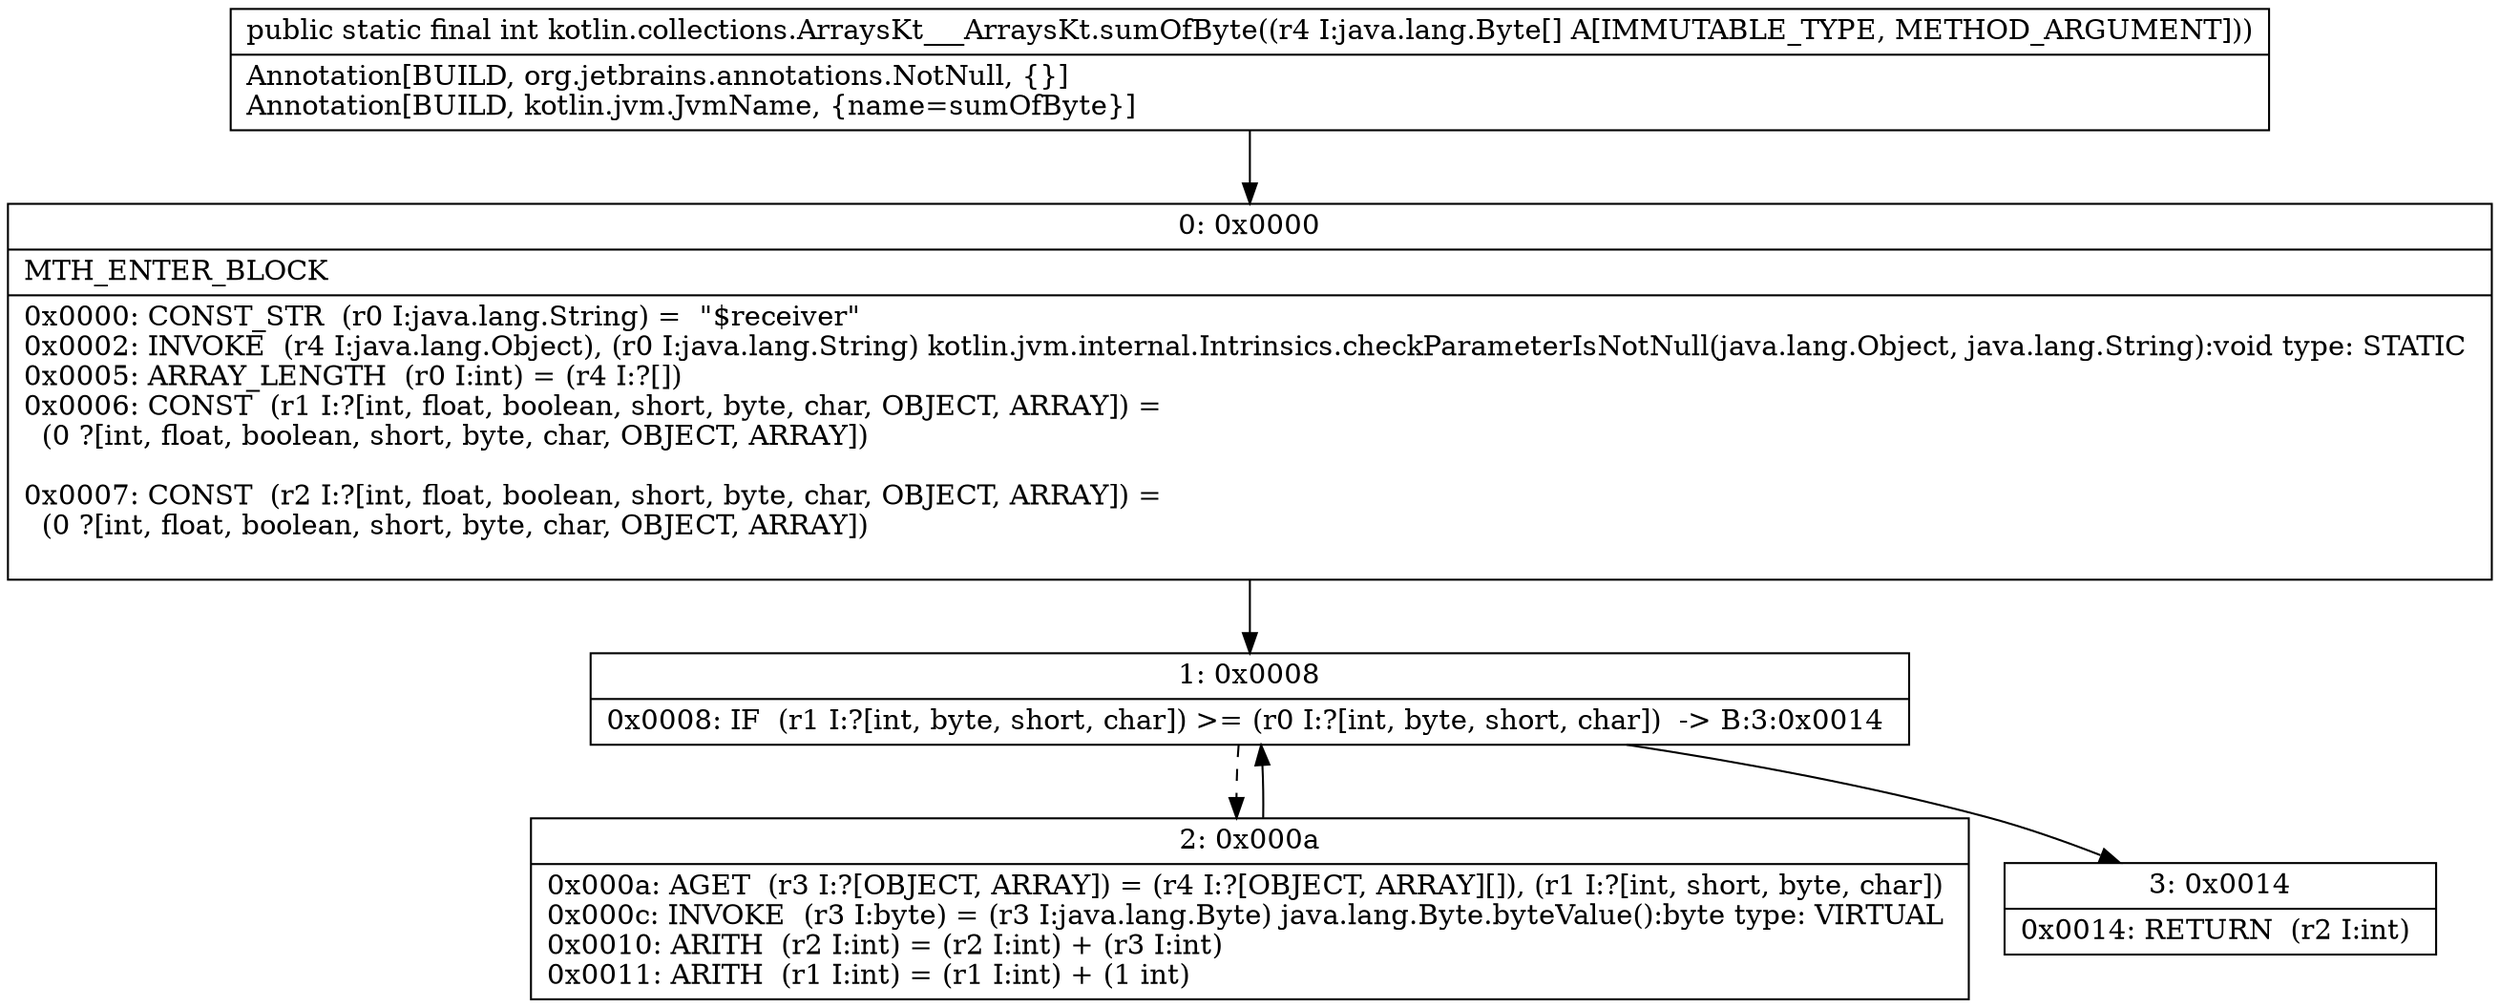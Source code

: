 digraph "CFG forkotlin.collections.ArraysKt___ArraysKt.sumOfByte([Ljava\/lang\/Byte;)I" {
Node_0 [shape=record,label="{0\:\ 0x0000|MTH_ENTER_BLOCK\l|0x0000: CONST_STR  (r0 I:java.lang.String) =  \"$receiver\" \l0x0002: INVOKE  (r4 I:java.lang.Object), (r0 I:java.lang.String) kotlin.jvm.internal.Intrinsics.checkParameterIsNotNull(java.lang.Object, java.lang.String):void type: STATIC \l0x0005: ARRAY_LENGTH  (r0 I:int) = (r4 I:?[]) \l0x0006: CONST  (r1 I:?[int, float, boolean, short, byte, char, OBJECT, ARRAY]) = \l  (0 ?[int, float, boolean, short, byte, char, OBJECT, ARRAY])\l \l0x0007: CONST  (r2 I:?[int, float, boolean, short, byte, char, OBJECT, ARRAY]) = \l  (0 ?[int, float, boolean, short, byte, char, OBJECT, ARRAY])\l \l}"];
Node_1 [shape=record,label="{1\:\ 0x0008|0x0008: IF  (r1 I:?[int, byte, short, char]) \>= (r0 I:?[int, byte, short, char])  \-\> B:3:0x0014 \l}"];
Node_2 [shape=record,label="{2\:\ 0x000a|0x000a: AGET  (r3 I:?[OBJECT, ARRAY]) = (r4 I:?[OBJECT, ARRAY][]), (r1 I:?[int, short, byte, char]) \l0x000c: INVOKE  (r3 I:byte) = (r3 I:java.lang.Byte) java.lang.Byte.byteValue():byte type: VIRTUAL \l0x0010: ARITH  (r2 I:int) = (r2 I:int) + (r3 I:int) \l0x0011: ARITH  (r1 I:int) = (r1 I:int) + (1 int) \l}"];
Node_3 [shape=record,label="{3\:\ 0x0014|0x0014: RETURN  (r2 I:int) \l}"];
MethodNode[shape=record,label="{public static final int kotlin.collections.ArraysKt___ArraysKt.sumOfByte((r4 I:java.lang.Byte[] A[IMMUTABLE_TYPE, METHOD_ARGUMENT]))  | Annotation[BUILD, org.jetbrains.annotations.NotNull, \{\}]\lAnnotation[BUILD, kotlin.jvm.JvmName, \{name=sumOfByte\}]\l}"];
MethodNode -> Node_0;
Node_0 -> Node_1;
Node_1 -> Node_2[style=dashed];
Node_1 -> Node_3;
Node_2 -> Node_1;
}

